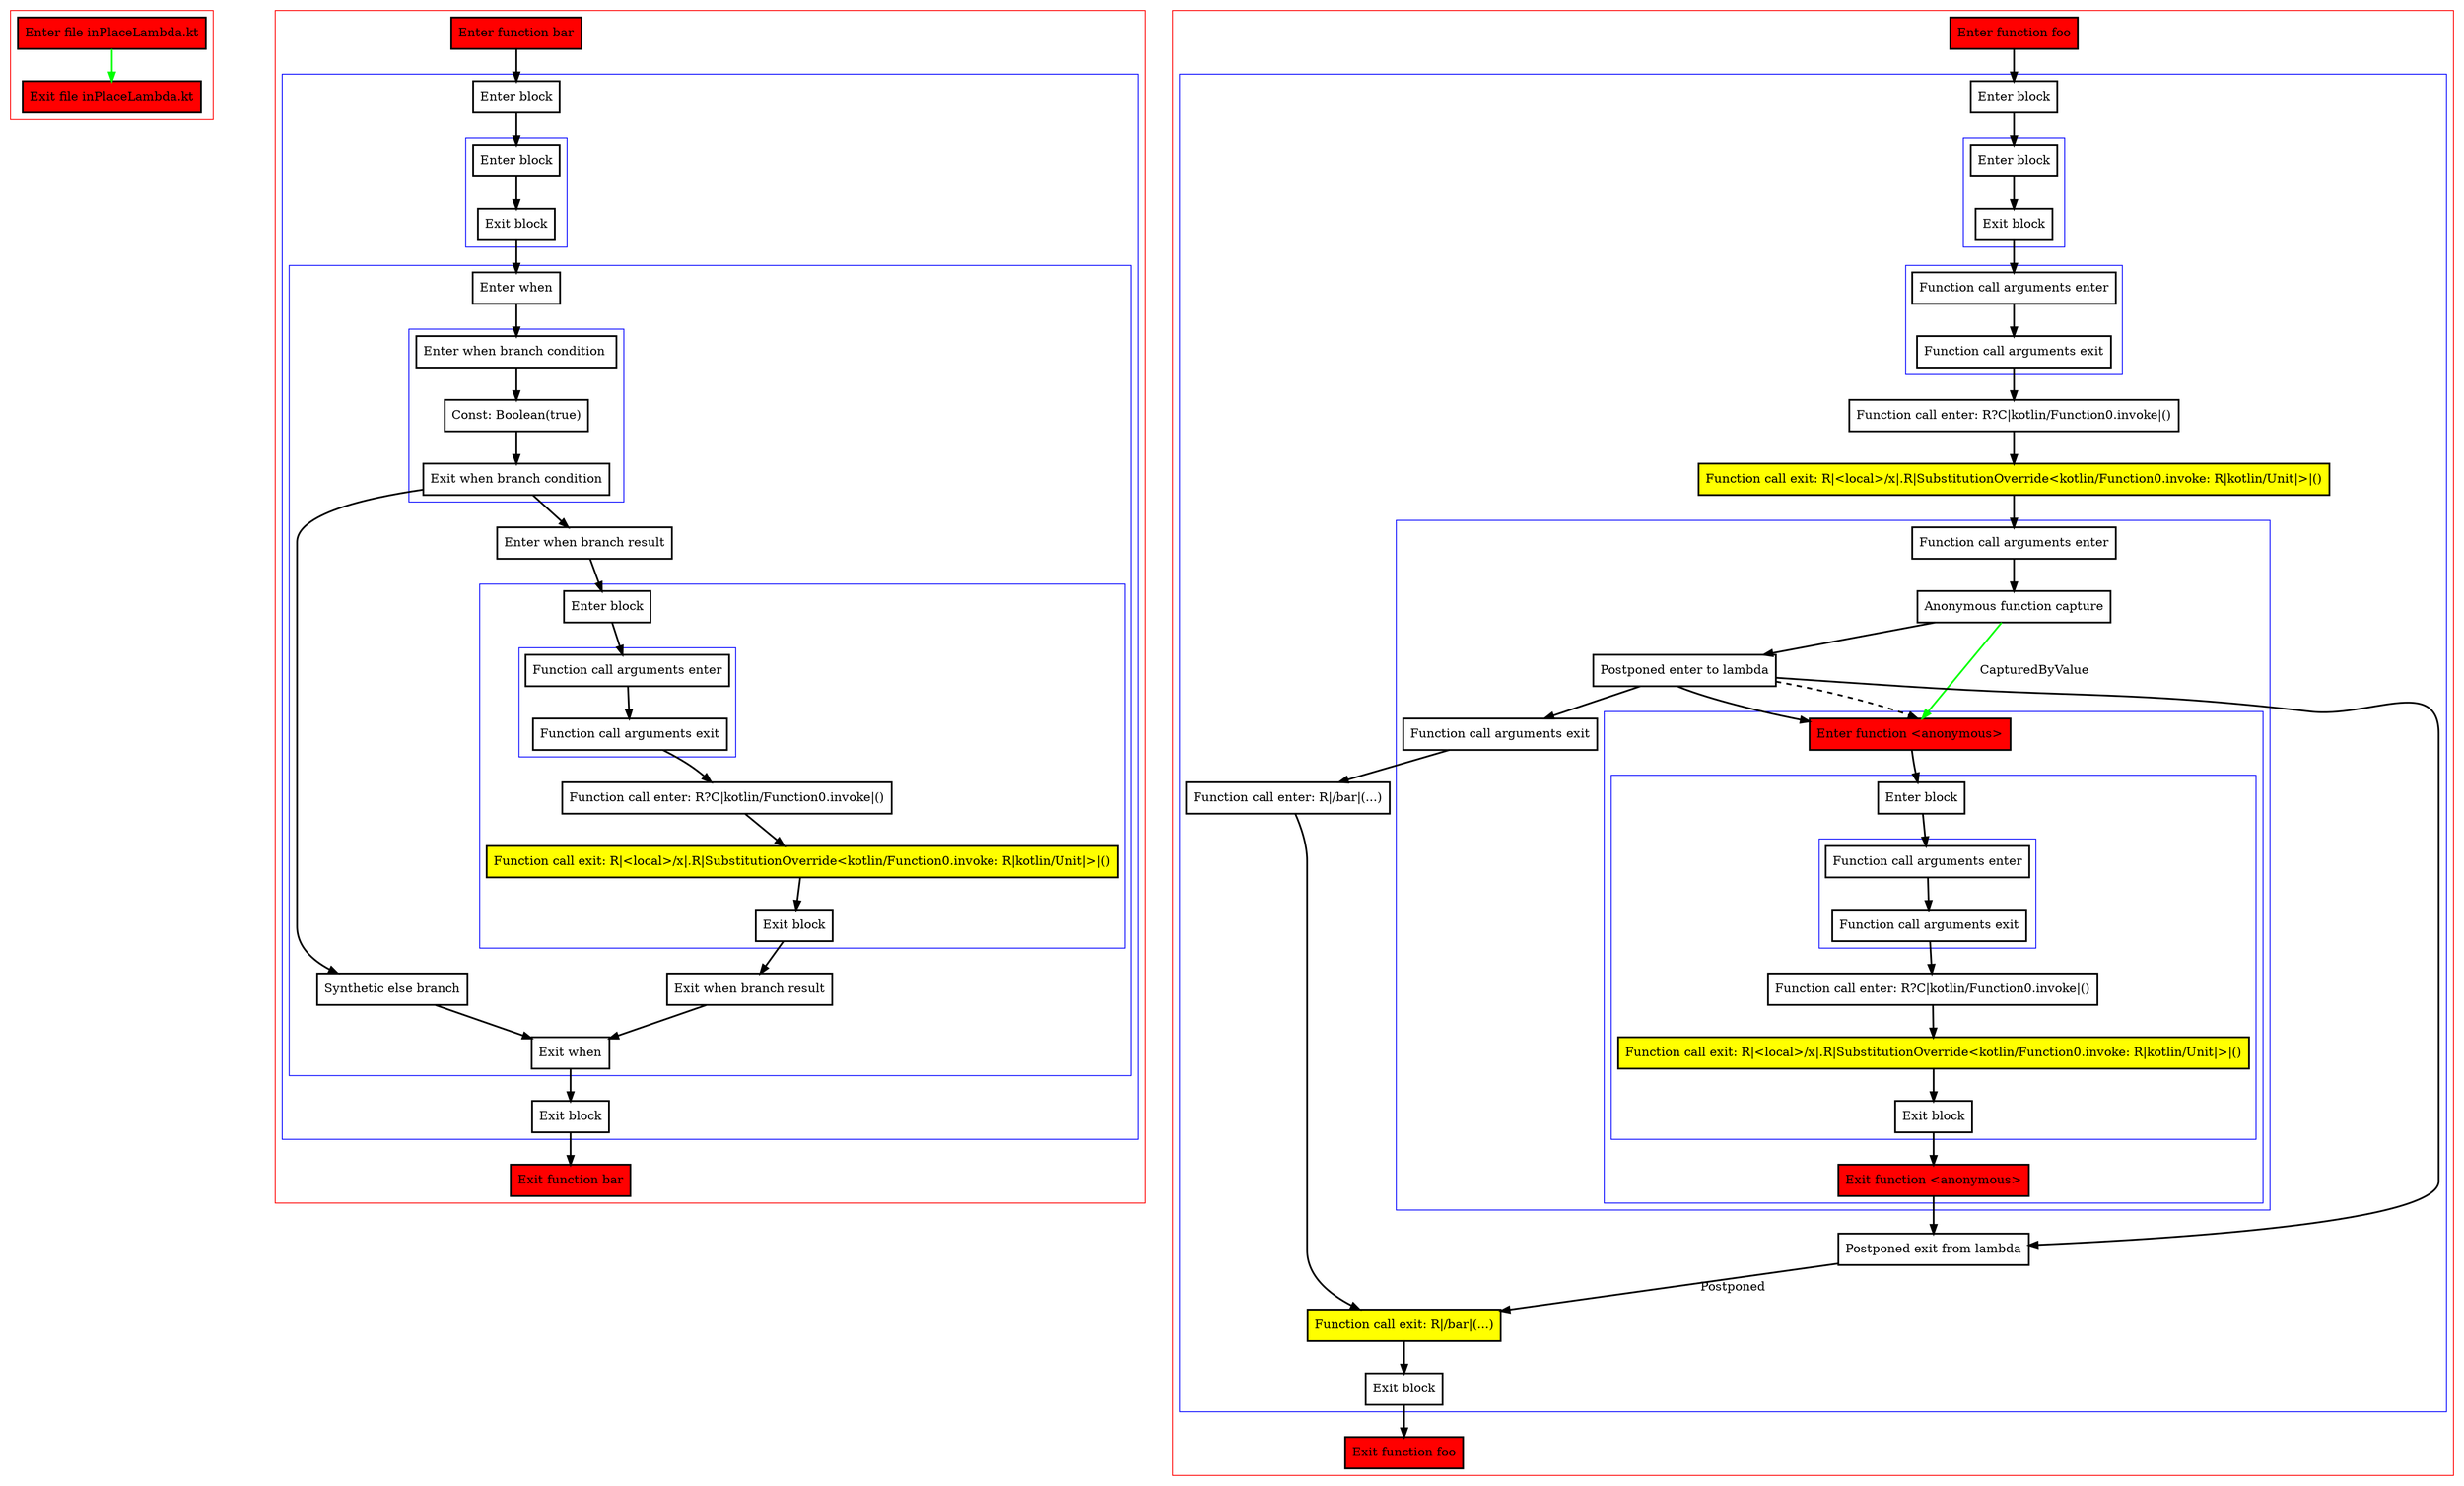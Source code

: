 digraph inPlaceLambda_kt {
    graph [nodesep=3]
    node [shape=box penwidth=2]
    edge [penwidth=2]

    subgraph cluster_0 {
        color=red
        0 [label="Enter file inPlaceLambda.kt" style="filled" fillcolor=red];
        1 [label="Exit file inPlaceLambda.kt" style="filled" fillcolor=red];
    }
    0 -> {1} [color=green];

    subgraph cluster_1 {
        color=red
        2 [label="Enter function bar" style="filled" fillcolor=red];
        subgraph cluster_2 {
            color=blue
            3 [label="Enter block"];
            subgraph cluster_3 {
                color=blue
                4 [label="Enter block"];
                5 [label="Exit block"];
            }
            subgraph cluster_4 {
                color=blue
                6 [label="Enter when"];
                subgraph cluster_5 {
                    color=blue
                    7 [label="Enter when branch condition "];
                    8 [label="Const: Boolean(true)"];
                    9 [label="Exit when branch condition"];
                }
                10 [label="Synthetic else branch"];
                11 [label="Enter when branch result"];
                subgraph cluster_6 {
                    color=blue
                    12 [label="Enter block"];
                    subgraph cluster_7 {
                        color=blue
                        13 [label="Function call arguments enter"];
                        14 [label="Function call arguments exit"];
                    }
                    15 [label="Function call enter: R?C|kotlin/Function0.invoke|()"];
                    16 [label="Function call exit: R|<local>/x|.R|SubstitutionOverride<kotlin/Function0.invoke: R|kotlin/Unit|>|()" style="filled" fillcolor=yellow];
                    17 [label="Exit block"];
                }
                18 [label="Exit when branch result"];
                19 [label="Exit when"];
            }
            20 [label="Exit block"];
        }
        21 [label="Exit function bar" style="filled" fillcolor=red];
    }
    2 -> {3};
    3 -> {4};
    4 -> {5};
    5 -> {6};
    6 -> {7};
    7 -> {8};
    8 -> {9};
    9 -> {10 11};
    10 -> {19};
    11 -> {12};
    12 -> {13};
    13 -> {14};
    14 -> {15};
    15 -> {16};
    16 -> {17};
    17 -> {18};
    18 -> {19};
    19 -> {20};
    20 -> {21};

    subgraph cluster_8 {
        color=red
        22 [label="Enter function foo" style="filled" fillcolor=red];
        subgraph cluster_9 {
            color=blue
            23 [label="Enter block"];
            subgraph cluster_10 {
                color=blue
                24 [label="Enter block"];
                25 [label="Exit block"];
            }
            subgraph cluster_11 {
                color=blue
                26 [label="Function call arguments enter"];
                27 [label="Function call arguments exit"];
            }
            28 [label="Function call enter: R?C|kotlin/Function0.invoke|()"];
            29 [label="Function call exit: R|<local>/x|.R|SubstitutionOverride<kotlin/Function0.invoke: R|kotlin/Unit|>|()" style="filled" fillcolor=yellow];
            subgraph cluster_12 {
                color=blue
                30 [label="Function call arguments enter"];
                31 [label="Anonymous function capture"];
                32 [label="Postponed enter to lambda"];
                subgraph cluster_13 {
                    color=blue
                    33 [label="Enter function <anonymous>" style="filled" fillcolor=red];
                    subgraph cluster_14 {
                        color=blue
                        34 [label="Enter block"];
                        subgraph cluster_15 {
                            color=blue
                            35 [label="Function call arguments enter"];
                            36 [label="Function call arguments exit"];
                        }
                        37 [label="Function call enter: R?C|kotlin/Function0.invoke|()"];
                        38 [label="Function call exit: R|<local>/x|.R|SubstitutionOverride<kotlin/Function0.invoke: R|kotlin/Unit|>|()" style="filled" fillcolor=yellow];
                        39 [label="Exit block"];
                    }
                    40 [label="Exit function <anonymous>" style="filled" fillcolor=red];
                }
                41 [label="Function call arguments exit"];
            }
            42 [label="Function call enter: R|/bar|(...)"];
            43 [label="Postponed exit from lambda"];
            44 [label="Function call exit: R|/bar|(...)" style="filled" fillcolor=yellow];
            45 [label="Exit block"];
        }
        46 [label="Exit function foo" style="filled" fillcolor=red];
    }
    22 -> {23};
    23 -> {24};
    24 -> {25};
    25 -> {26};
    26 -> {27};
    27 -> {28};
    28 -> {29};
    29 -> {30};
    30 -> {31};
    31 -> {32};
    31 -> {33} [color=green label="CapturedByValue"];
    32 -> {33 41 43};
    32 -> {33} [style=dashed];
    33 -> {34};
    34 -> {35};
    35 -> {36};
    36 -> {37};
    37 -> {38};
    38 -> {39};
    39 -> {40};
    40 -> {43};
    41 -> {42};
    42 -> {44};
    43 -> {44} [label="Postponed"];
    44 -> {45};
    45 -> {46};

}
